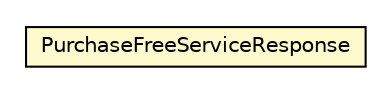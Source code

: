 #!/usr/local/bin/dot
#
# Class diagram 
# Generated by UMLGraph version R5_6-24-gf6e263 (http://www.umlgraph.org/)
#

digraph G {
	edge [fontname="Helvetica",fontsize=10,labelfontname="Helvetica",labelfontsize=10];
	node [fontname="Helvetica",fontsize=10,shape=plaintext];
	nodesep=0.25;
	ranksep=0.5;
	// org.universAAL.tools.ucc.commerce.ustore.tools.PurchaseFreeServiceResponse
	c90025 [label=<<table title="org.universAAL.tools.ucc.commerce.ustore.tools.PurchaseFreeServiceResponse" border="0" cellborder="1" cellspacing="0" cellpadding="2" port="p" bgcolor="lemonChiffon" href="./PurchaseFreeServiceResponse.html">
		<tr><td><table border="0" cellspacing="0" cellpadding="1">
<tr><td align="center" balign="center"> PurchaseFreeServiceResponse </td></tr>
		</table></td></tr>
		</table>>, URL="./PurchaseFreeServiceResponse.html", fontname="Helvetica", fontcolor="black", fontsize=10.0];
}

